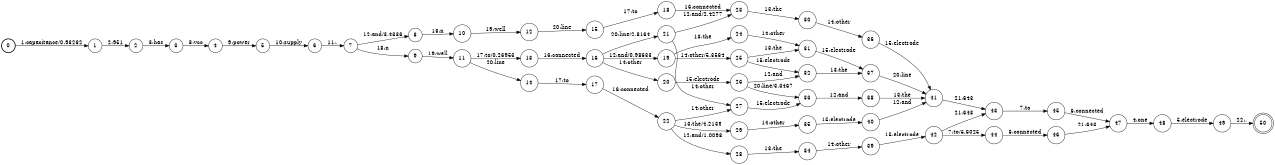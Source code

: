 digraph FST {
rankdir = LR;
size = "8.5,11";
label = "";
center = 1;
orientation = Portrait;
ranksep = "0.4";
nodesep = "0.25";
0 [label = "0", shape = circle, style = bold, fontsize = 14]
	0 -> 1 [label = "1:capacitance/0.93262", fontsize = 14];
1 [label = "1", shape = circle, style = solid, fontsize = 14]
	1 -> 2 [label = "2:951", fontsize = 14];
2 [label = "2", shape = circle, style = solid, fontsize = 14]
	2 -> 3 [label = "3:has", fontsize = 14];
3 [label = "3", shape = circle, style = solid, fontsize = 14]
	3 -> 4 [label = "8:vcc", fontsize = 14];
4 [label = "4", shape = circle, style = solid, fontsize = 14]
	4 -> 5 [label = "9:power", fontsize = 14];
5 [label = "5", shape = circle, style = solid, fontsize = 14]
	5 -> 6 [label = "10:supply", fontsize = 14];
6 [label = "6", shape = circle, style = solid, fontsize = 14]
	6 -> 7 [label = "11:,", fontsize = 14];
7 [label = "7", shape = circle, style = solid, fontsize = 14]
	7 -> 8 [label = "12:and/3.4336", fontsize = 14];
	7 -> 9 [label = "18:n", fontsize = 14];
8 [label = "8", shape = circle, style = solid, fontsize = 14]
	8 -> 10 [label = "18:n", fontsize = 14];
9 [label = "9", shape = circle, style = solid, fontsize = 14]
	9 -> 11 [label = "19:well", fontsize = 14];
10 [label = "10", shape = circle, style = solid, fontsize = 14]
	10 -> 12 [label = "19:well", fontsize = 14];
11 [label = "11", shape = circle, style = solid, fontsize = 14]
	11 -> 13 [label = "17:to/0.26953", fontsize = 14];
	11 -> 14 [label = "20:line", fontsize = 14];
12 [label = "12", shape = circle, style = solid, fontsize = 14]
	12 -> 15 [label = "20:line", fontsize = 14];
13 [label = "13", shape = circle, style = solid, fontsize = 14]
	13 -> 16 [label = "16:connected", fontsize = 14];
14 [label = "14", shape = circle, style = solid, fontsize = 14]
	14 -> 17 [label = "17:to", fontsize = 14];
15 [label = "15", shape = circle, style = solid, fontsize = 14]
	15 -> 18 [label = "17:to", fontsize = 14];
16 [label = "16", shape = circle, style = solid, fontsize = 14]
	16 -> 19 [label = "12:and/0.98633", fontsize = 14];
	16 -> 20 [label = "14:other", fontsize = 14];
	16 -> 21 [label = "20:line/2.8164", fontsize = 14];
17 [label = "17", shape = circle, style = solid, fontsize = 14]
	17 -> 22 [label = "16:connected", fontsize = 14];
18 [label = "18", shape = circle, style = solid, fontsize = 14]
	18 -> 23 [label = "16:connected", fontsize = 14];
19 [label = "19", shape = circle, style = solid, fontsize = 14]
	19 -> 24 [label = "13:the", fontsize = 14];
	19 -> 25 [label = "14:other/5.3564", fontsize = 14];
20 [label = "20", shape = circle, style = solid, fontsize = 14]
	20 -> 26 [label = "15:electrode", fontsize = 14];
21 [label = "21", shape = circle, style = solid, fontsize = 14]
	21 -> 23 [label = "12:and/2.4277", fontsize = 14];
	21 -> 27 [label = "14:other", fontsize = 14];
22 [label = "22", shape = circle, style = solid, fontsize = 14]
	22 -> 28 [label = "12:and/1.0098", fontsize = 14];
	22 -> 29 [label = "13:the/4.2139", fontsize = 14];
	22 -> 27 [label = "14:other", fontsize = 14];
23 [label = "23", shape = circle, style = solid, fontsize = 14]
	23 -> 30 [label = "13:the", fontsize = 14];
24 [label = "24", shape = circle, style = solid, fontsize = 14]
	24 -> 31 [label = "14:other", fontsize = 14];
25 [label = "25", shape = circle, style = solid, fontsize = 14]
	25 -> 31 [label = "13:the", fontsize = 14];
	25 -> 32 [label = "15:electrode", fontsize = 14];
26 [label = "26", shape = circle, style = solid, fontsize = 14]
	26 -> 32 [label = "12:and", fontsize = 14];
	26 -> 33 [label = "20:line/3.3467", fontsize = 14];
27 [label = "27", shape = circle, style = solid, fontsize = 14]
	27 -> 33 [label = "15:electrode", fontsize = 14];
28 [label = "28", shape = circle, style = solid, fontsize = 14]
	28 -> 34 [label = "13:the", fontsize = 14];
29 [label = "29", shape = circle, style = solid, fontsize = 14]
	29 -> 35 [label = "14:other", fontsize = 14];
30 [label = "30", shape = circle, style = solid, fontsize = 14]
	30 -> 36 [label = "14:other", fontsize = 14];
31 [label = "31", shape = circle, style = solid, fontsize = 14]
	31 -> 37 [label = "15:electrode", fontsize = 14];
32 [label = "32", shape = circle, style = solid, fontsize = 14]
	32 -> 37 [label = "13:the", fontsize = 14];
33 [label = "33", shape = circle, style = solid, fontsize = 14]
	33 -> 38 [label = "12:and", fontsize = 14];
34 [label = "34", shape = circle, style = solid, fontsize = 14]
	34 -> 39 [label = "14:other", fontsize = 14];
35 [label = "35", shape = circle, style = solid, fontsize = 14]
	35 -> 40 [label = "15:electrode", fontsize = 14];
36 [label = "36", shape = circle, style = solid, fontsize = 14]
	36 -> 41 [label = "15:electrode", fontsize = 14];
37 [label = "37", shape = circle, style = solid, fontsize = 14]
	37 -> 41 [label = "20:line", fontsize = 14];
38 [label = "38", shape = circle, style = solid, fontsize = 14]
	38 -> 41 [label = "13:the", fontsize = 14];
39 [label = "39", shape = circle, style = solid, fontsize = 14]
	39 -> 42 [label = "15:electrode", fontsize = 14];
40 [label = "40", shape = circle, style = solid, fontsize = 14]
	40 -> 41 [label = "12:and", fontsize = 14];
41 [label = "41", shape = circle, style = solid, fontsize = 14]
	41 -> 43 [label = "21:643", fontsize = 14];
42 [label = "42", shape = circle, style = solid, fontsize = 14]
	42 -> 44 [label = "7:to/5.6025", fontsize = 14];
	42 -> 43 [label = "21:643", fontsize = 14];
43 [label = "43", shape = circle, style = solid, fontsize = 14]
	43 -> 45 [label = "7:to", fontsize = 14];
44 [label = "44", shape = circle, style = solid, fontsize = 14]
	44 -> 46 [label = "6:connected", fontsize = 14];
45 [label = "45", shape = circle, style = solid, fontsize = 14]
	45 -> 47 [label = "6:connected", fontsize = 14];
46 [label = "46", shape = circle, style = solid, fontsize = 14]
	46 -> 47 [label = "21:643", fontsize = 14];
47 [label = "47", shape = circle, style = solid, fontsize = 14]
	47 -> 48 [label = "4:one", fontsize = 14];
48 [label = "48", shape = circle, style = solid, fontsize = 14]
	48 -> 49 [label = "5:electrode", fontsize = 14];
49 [label = "49", shape = circle, style = solid, fontsize = 14]
	49 -> 50 [label = "22:.", fontsize = 14];
50 [label = "50", shape = doublecircle, style = solid, fontsize = 14]
}
